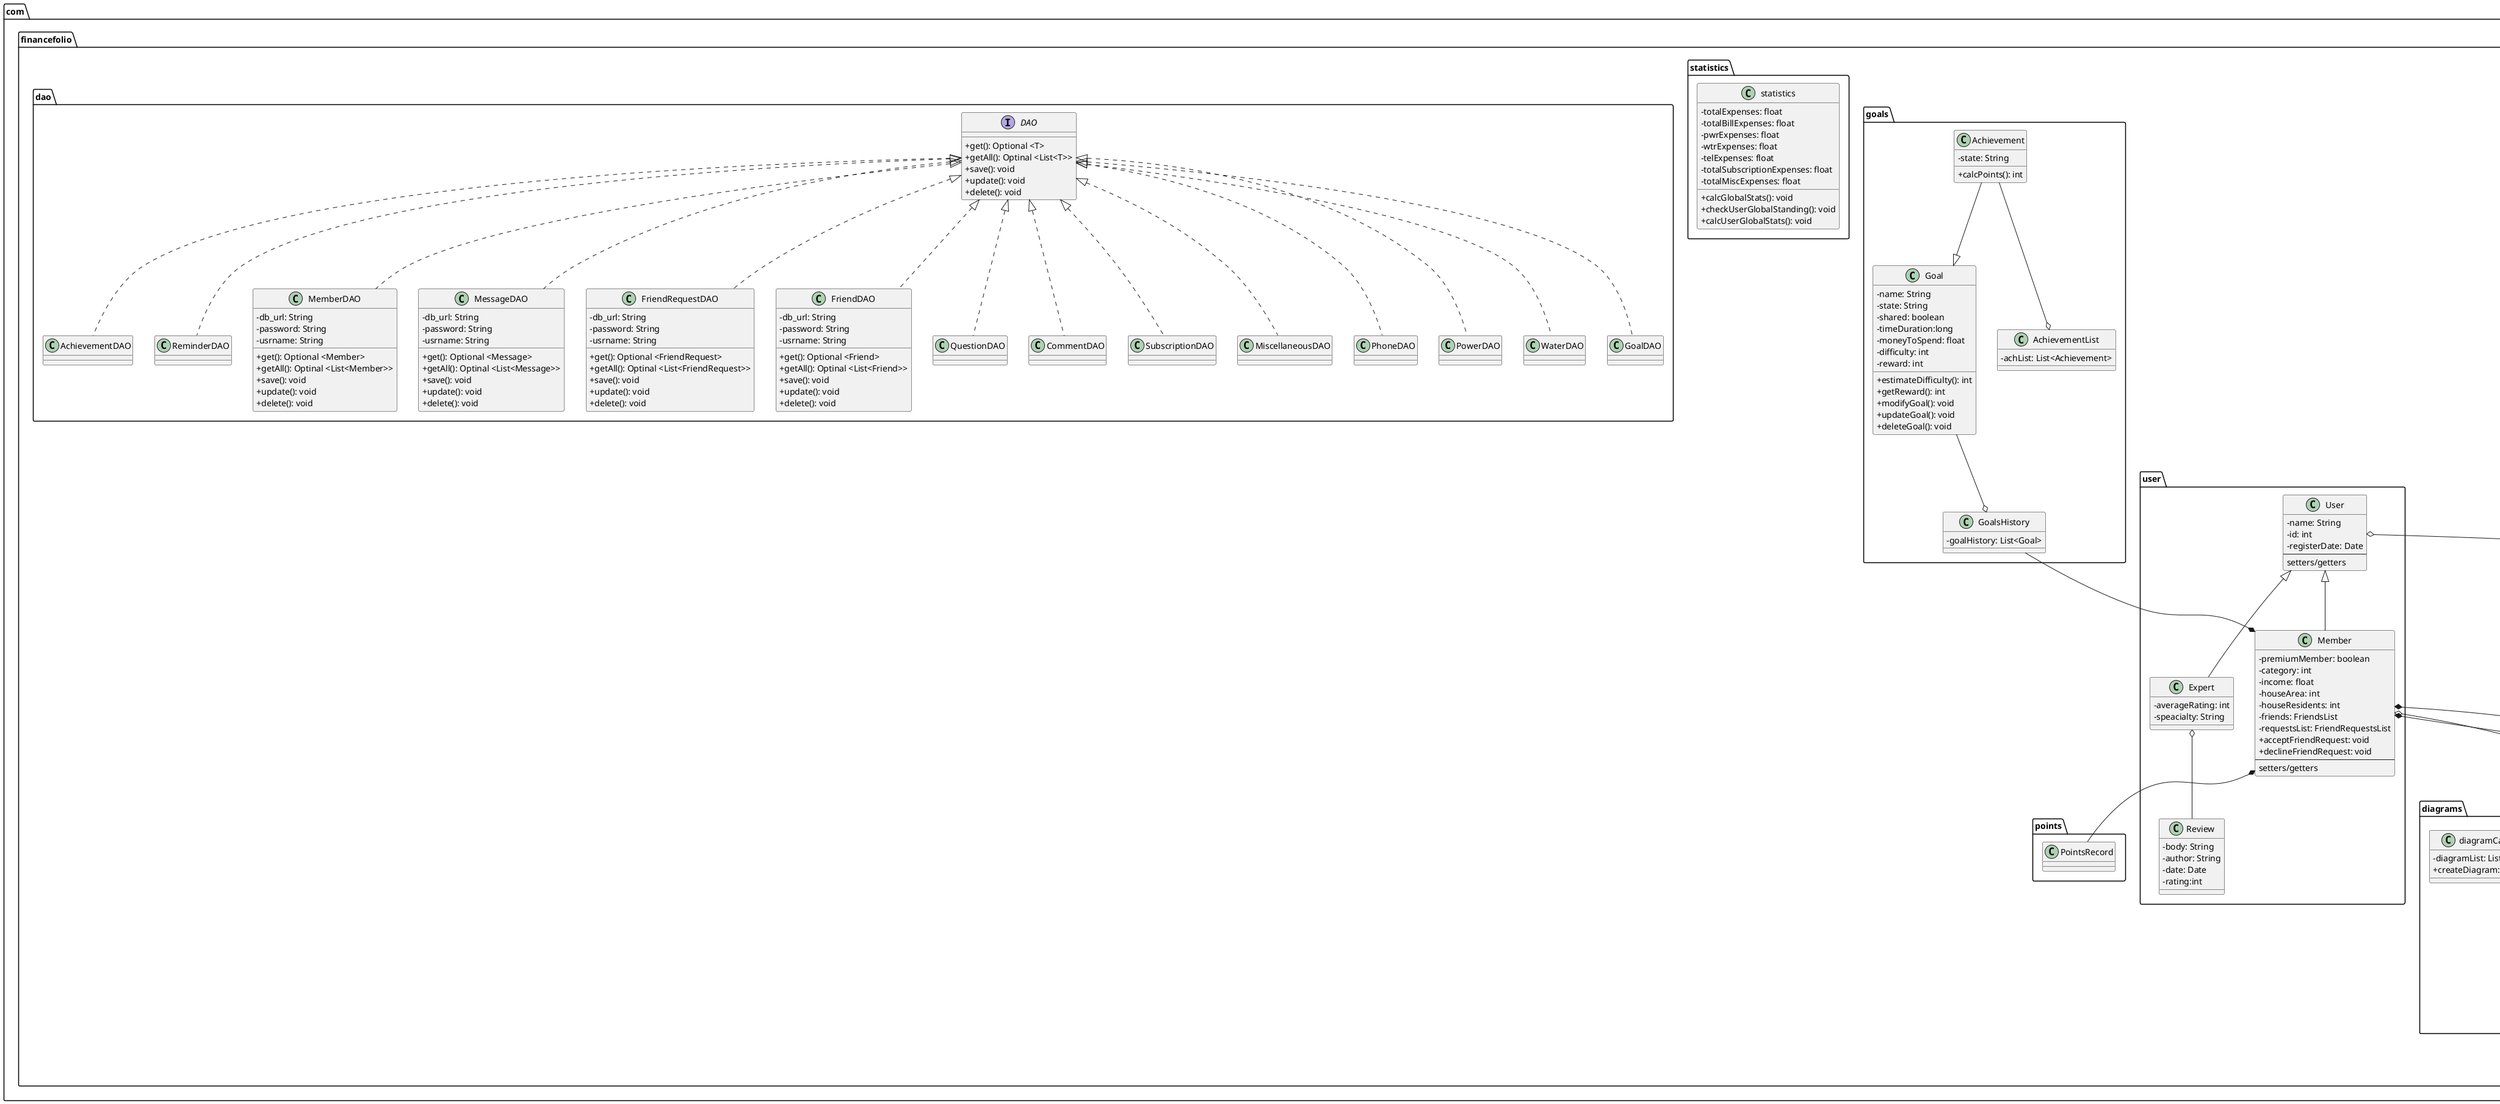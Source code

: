 @startuml Class Diagram
skinparam classAttributeIconSize 0
' package Declarations
package com.financefolio.forum{ 
    class Forum {
     -posts: List<Question>
     +requestFetch(): void
     +sortByRating(): void
     +getQuestionSelected(): Question
     +insertToList(): void
     +searchQuestion(): List<Question>
     +addCommentToQuestion(): void
     +registerVoteOnSelectedComment(): void
    }

    class Question{
        -body: String
        -date: Date
        -author: String
        -upvotes: int
        -downvotes: int
        -comments: List<Comment>
        +requestInsert():void
        +requestUpdate():void
        +addVote(): void
    }

    class Comment{
        -body: String
        -date: Date
        -author: String
        -upvotes: int
        -downvotes: int
        +requestInsert():void
        +requestUpdate():void
        +addVote(): void
    }
}

package com.financefolio.calendar{ 
    class Calendar{
        -reminderList: List<Reminder>
        +saveReminderToCalendar(): void
        +updateReminder(): void
        +deleteReminder(): void
    }

    class Reminder{
        -body: String
        -notifyBefore: Date
        -frequency: int
        -date: Date
        +getFrequency(): int
    }
}

package com.financefolio.user{
    class User{
        -name: String
        -id: int
        -registerDate: Date
        --
        setters/getters
    }

    class Expert{
        -averageRating: int
        -speacialty: String
    }

    class Member{
        -premiumMember: boolean
        -category: int
        -income: float
        -houseArea: int
        -houseResidents: int
        -friends: FriendsList
        -requestsList: FriendRequestsList
        +acceptFriendRequest: void
        +declineFriendRequest: void
        --
        setters/getters
    }

    class Review{
        -body: String
        -author: String
        -date: Date
        -rating:int
    }
}



package com.financefolio.points{ 
    class PointsRecord{
        'TODO: needs some thought '
    }
}

package com.financefolio.social{ 
package com.financefolio.social.chat{ 
    class Chat{
        -messages: List<Message>
        -chat_id: int
        +sendMessage(): void
        --
        setters/getters
    }

    class Message{
        -body: String
        -chat_id: int
        -id: int
        -receiver_id: int
        -sender_id: int
        -sentOn: Timestamp
        --
        setters/getters
    }
}
    class FriendRequest{
        - receiverId: int
        -senderId: int
        -requestId: int
        -senderSharingLevel: int
        -sentOn: Timestamp
        --
        setters/getters
    }
    class FriendRequestsList{
        -requests: List<FriendRequest>
        +addRequest(): void
        +deleteRequest(): void
        --
        setters/getters
    }
    class FriendsList{
        - friendsList: List<Friends>
        +addFriend(): void
        +removeFriend():void
        --
        setters/getters
    }
    class Friend{
        -id: int
        -name: String
        -friendsSince: Date
        -sharingLevel: int
        -conversation: Chat
        --
        setters/getters
    }
}

package com.financefolio.diagrams{
    class DiagramsRecord{
        diagramsRecord: List<Diagram>
    }
    
    class Diagram{
        -category: String
        -timeInterval: Time
        -creationDate: Date
    }
}

package com.financefolio.expense{
    class Expense{
        ' -name: String'
        -category: String
        -name: String
        -amount: int
        +getSelectedCategory(): String 
    }

    class Subscription{
    }

    class Miscellaneous{

    }

    class MiscellaneousList{
        -miscList: List<Miscellaneous>
    }

    class Bill{

    }

    class Power{ 
    }

    class Phone{
    }

    class Water{
    }

    class ExpenseList{
        -number: int
        -expensesInList: List<Expense>
        +updateInList(): void
        +getAllExpensesList(): List<Expense>
        +addExpensesInList(): void
    }
}

package com.financefolio.goals{
    class Goal{
        -name: String
        -state: String
        -shared: boolean
        -timeDuration:long
        -moneyToSpend: float
        -difficulty: int
        -reward: int
        +estimateDifficulty(): int
        +getReward(): int
        +modifyGoal(): void
        +updateGoal(): void
        +deleteGoal(): void       
    }

    class Achievement{
        -state: String
        +calcPoints(): int
    }

    class AchievementList{ 
        -achList: List<Achievement>
    }

    class GoalsHistory{ 
        -goalHistory: List<Goal>
    }
}

package com.financefolio.statistics
{
    class statistics
    {
        -totalExpenses: float
        -totalBillExpenses: float
        -pwrExpenses: float
        -wtrExpenses: float
        -telExpenses: float
        -totalSubscriptionExpenses: float
        -totalMiscExpenses: float
        +calcGlobalStats(): void
        +checkUserGlobalStanding(): void
        +calcUserGlobalStats(): void
    }
}

package com.financefolio.diagrams
{
    class diagram
    {
        -xAxis: List<float>
        -yAxis: List<float>
        setters/getters                                           
    }
    class diagramCalculation
    {
        -diagramList: List<diagram>
        +createDiagram: void

    }
}

package com.financefolio.dao{
    interface DAO{
        +get(): Optional <T>
        +getAll(): Optinal <List<T>> 
        +save(): void
        +update(): void
        +delete(): void
    }
    class MemberDAO{
        -db_url: String
        -password: String
        -usrname: String
        +get(): Optional <Member>
        +getAll(): Optinal <List<Member>> 
        +save(): void
        +update(): void
        +delete(): void
    }
    class MessageDAO{
        -db_url: String
        -password: String
        -usrname: String
        +get(): Optional <Message>
        +getAll(): Optinal <List<Message>> 
        +save(): void
        +update(): void
        +delete(): void
    }

    class FriendRequestDAO{
        -db_url: String
        -password: String
        -usrname: String
        +get(): Optional <FriendRequest>
        +getAll(): Optinal <List<FriendRequest>> 
        +save(): void
        +update(): void
        +delete(): void
    }

    class FriendDAO{
        -db_url: String
        -password: String
        -usrname: String
        +get(): Optional <Friend>
        +getAll(): Optinal <List<Friend>> 
        +save(): void
        +update(): void
        +delete(): void
    }
    class QuestionDAO{}
    
    class CommentDAO{}
    
    class SubscriptionDAO{}
    
    class MiscellaneousDAO{}
    
    class PhoneDAO{}
    
    class PowerDAO{}
    
    class WaterDAO{}

    class GoalDAO{}

    class AchievementDAO{}

    class ReminderDAO{} 
}

' forum package relations
Forum *-- Question
Question *-- Comment

' calendar package relations
Calendar o-- Reminder
User o-- Calendar

' user package relations
User <|-- Member
User <|-- Expert
Expert o-- Review


' points package relations
Member *-- PointsRecord

' chat package relations
Chat *-- Message
'social  package relations
Friend --o FriendsList
FriendRequest --o FriendRequestsList
Member *--FriendRequestsList
Member *--FriendsList
Friend *--Chat

'diagrams package relations 
DiagramsRecord *-- Diagram
Member o-- DiagramsRecord

'goals package relations
GoalsHistory --* Member
Goal --o GoalsHistory
Achievement --o AchievementList
Achievement --|> Goal

'expense package relations
Expense <|-- Miscellaneous
Expense <|-- Bill
Bill <|-- Power
Bill <|-- Water
Bill <|-- Phone
Miscellaneous --* MiscellaneousList
Expense <|-- Subscription
ExpenseList *-- Expense

'dao package relations
DAO <|.. QuestionDAO
DAO <|.. CommentDAO
DAO <|.. SubscriptionDAO
DAO <|.. MiscellaneousDAO
DAO <|.. PhoneDAO
DAO <|.. WaterDAO
DAO <|.. PowerDAO
DAO <|.. AchievementDAO
DAO <|.. GoalDAO
DAO <|.. ReminderDAO
DAO <|.. MessageDAO
DAO <|.. MemberDAO
DAO <|.. FriendDAO
DAO <|.. FriendRequestDAO
' notes
' note top of com.financefolio.chat: "Not updated since sequence revision. Will also need a DAO."
' note top of Power: "Missing attributes."
' note top of Water: "Missing attributes."
' note top of Phone: "Missing attributes."
' note top of Sharing: "No clue."
' note top of ReminderDAO: "Not in sequence diagram, probably should be."
' note top of GoalsHistory: "Not in sequence diagram, probably should be."
' note top of AchievementList: "Not in sequence diagram, probably should be."
' note top of Review: "Belongs in this package?"
' note top of Expert: "Design Missing."
' note top of com.financefolio.forum: "Not updated since sequence revision."
' note top of com.financefolio.calendar: "Not updated since sequence revision."
@enduml
